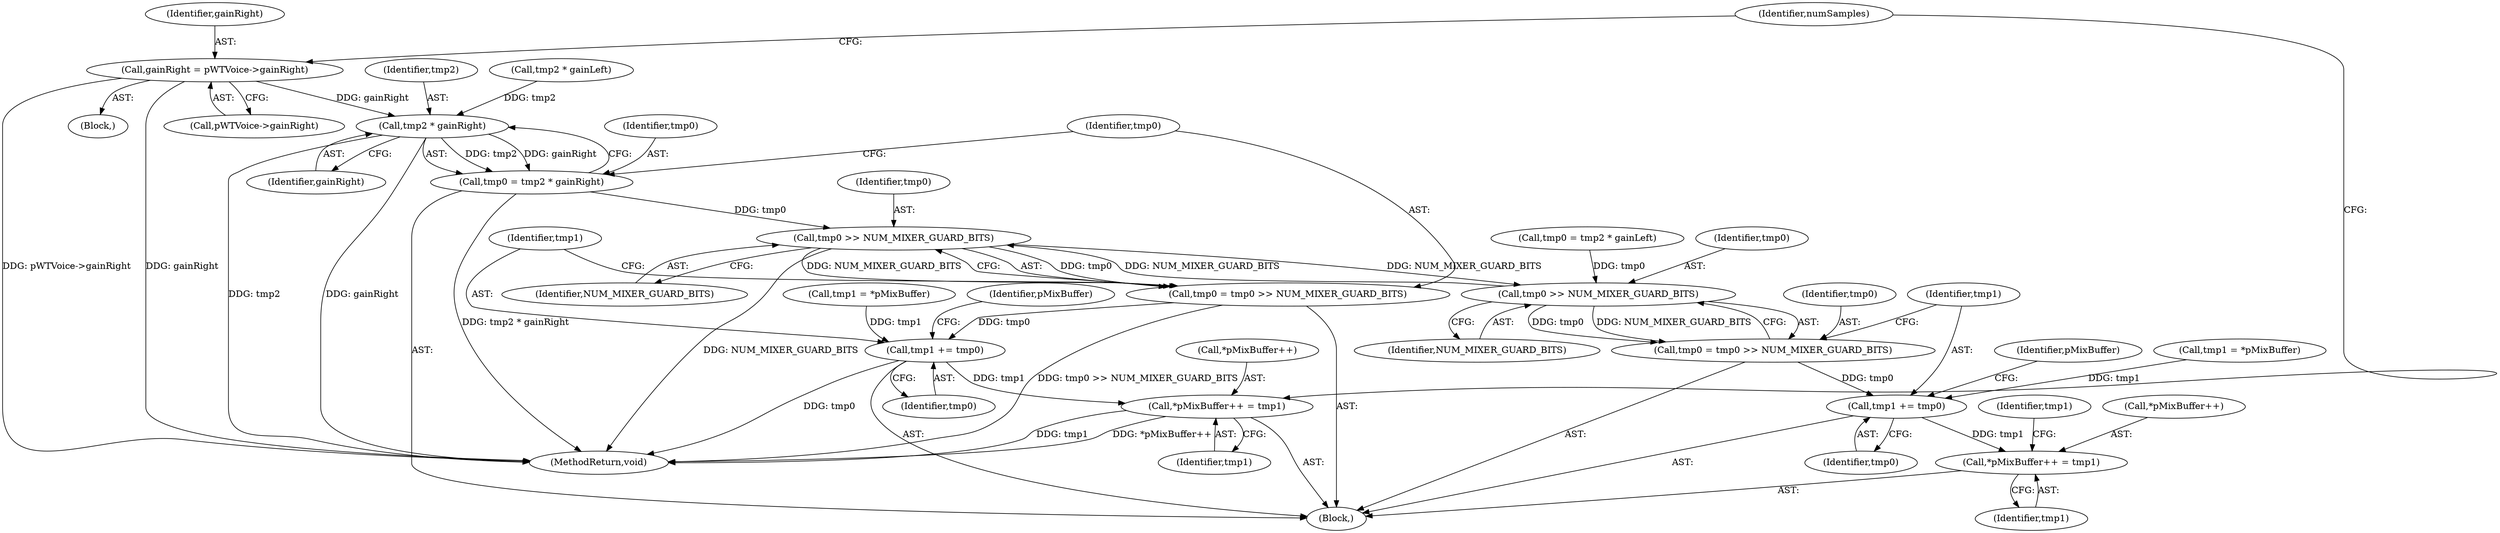 digraph "0_Android_3ac044334c3ff6a61cb4238ff3ddaf17c7efcf49_4@pointer" {
"1000187" [label="(Call,gainRight = pWTVoice->gainRight)"];
"1000245" [label="(Call,tmp2 * gainRight)"];
"1000243" [label="(Call,tmp0 = tmp2 * gainRight)"];
"1000250" [label="(Call,tmp0 >> NUM_MIXER_GUARD_BITS)"];
"1000228" [label="(Call,tmp0 >> NUM_MIXER_GUARD_BITS)"];
"1000226" [label="(Call,tmp0 = tmp0 >> NUM_MIXER_GUARD_BITS)"];
"1000231" [label="(Call,tmp1 += tmp0)"];
"1000234" [label="(Call,*pMixBuffer++ = tmp1)"];
"1000248" [label="(Call,tmp0 = tmp0 >> NUM_MIXER_GUARD_BITS)"];
"1000253" [label="(Call,tmp1 += tmp0)"];
"1000256" [label="(Call,*pMixBuffer++ = tmp1)"];
"1000251" [label="(Identifier,tmp0)"];
"1000246" [label="(Identifier,tmp2)"];
"1000233" [label="(Identifier,tmp0)"];
"1000238" [label="(Identifier,tmp1)"];
"1000228" [label="(Call,tmp0 >> NUM_MIXER_GUARD_BITS)"];
"1000237" [label="(Identifier,pMixBuffer)"];
"1000255" [label="(Identifier,tmp0)"];
"1000231" [label="(Call,tmp1 += tmp0)"];
"1000223" [label="(Call,tmp2 * gainLeft)"];
"1000187" [label="(Call,gainRight = pWTVoice->gainRight)"];
"1000189" [label="(Call,pWTVoice->gainRight)"];
"1000249" [label="(Identifier,tmp0)"];
"1000260" [label="(Identifier,tmp1)"];
"1000240" [label="(Identifier,tmp1)"];
"1000243" [label="(Call,tmp0 = tmp2 * gainRight)"];
"1000217" [label="(Call,tmp1 = *pMixBuffer)"];
"1000188" [label="(Identifier,gainRight)"];
"1000230" [label="(Identifier,NUM_MIXER_GUARD_BITS)"];
"1000256" [label="(Call,*pMixBuffer++ = tmp1)"];
"1000257" [label="(Call,*pMixBuffer++)"];
"1000250" [label="(Call,tmp0 >> NUM_MIXER_GUARD_BITS)"];
"1000235" [label="(Call,*pMixBuffer++)"];
"1000259" [label="(Identifier,pMixBuffer)"];
"1000245" [label="(Call,tmp2 * gainRight)"];
"1000247" [label="(Identifier,gainRight)"];
"1000254" [label="(Identifier,tmp1)"];
"1000253" [label="(Call,tmp1 += tmp0)"];
"1000261" [label="(MethodReturn,void)"];
"1000221" [label="(Call,tmp0 = tmp2 * gainLeft)"];
"1000234" [label="(Call,*pMixBuffer++ = tmp1)"];
"1000229" [label="(Identifier,tmp0)"];
"1000239" [label="(Call,tmp1 = *pMixBuffer)"];
"1000195" [label="(Block,)"];
"1000120" [label="(Block,)"];
"1000244" [label="(Identifier,tmp0)"];
"1000226" [label="(Call,tmp0 = tmp0 >> NUM_MIXER_GUARD_BITS)"];
"1000227" [label="(Identifier,tmp0)"];
"1000194" [label="(Identifier,numSamples)"];
"1000232" [label="(Identifier,tmp1)"];
"1000248" [label="(Call,tmp0 = tmp0 >> NUM_MIXER_GUARD_BITS)"];
"1000252" [label="(Identifier,NUM_MIXER_GUARD_BITS)"];
"1000187" -> "1000120"  [label="AST: "];
"1000187" -> "1000189"  [label="CFG: "];
"1000188" -> "1000187"  [label="AST: "];
"1000189" -> "1000187"  [label="AST: "];
"1000194" -> "1000187"  [label="CFG: "];
"1000187" -> "1000261"  [label="DDG: gainRight"];
"1000187" -> "1000261"  [label="DDG: pWTVoice->gainRight"];
"1000187" -> "1000245"  [label="DDG: gainRight"];
"1000245" -> "1000243"  [label="AST: "];
"1000245" -> "1000247"  [label="CFG: "];
"1000246" -> "1000245"  [label="AST: "];
"1000247" -> "1000245"  [label="AST: "];
"1000243" -> "1000245"  [label="CFG: "];
"1000245" -> "1000261"  [label="DDG: tmp2"];
"1000245" -> "1000261"  [label="DDG: gainRight"];
"1000245" -> "1000243"  [label="DDG: tmp2"];
"1000245" -> "1000243"  [label="DDG: gainRight"];
"1000223" -> "1000245"  [label="DDG: tmp2"];
"1000243" -> "1000195"  [label="AST: "];
"1000244" -> "1000243"  [label="AST: "];
"1000249" -> "1000243"  [label="CFG: "];
"1000243" -> "1000261"  [label="DDG: tmp2 * gainRight"];
"1000243" -> "1000250"  [label="DDG: tmp0"];
"1000250" -> "1000248"  [label="AST: "];
"1000250" -> "1000252"  [label="CFG: "];
"1000251" -> "1000250"  [label="AST: "];
"1000252" -> "1000250"  [label="AST: "];
"1000248" -> "1000250"  [label="CFG: "];
"1000250" -> "1000261"  [label="DDG: NUM_MIXER_GUARD_BITS"];
"1000250" -> "1000228"  [label="DDG: NUM_MIXER_GUARD_BITS"];
"1000250" -> "1000248"  [label="DDG: tmp0"];
"1000250" -> "1000248"  [label="DDG: NUM_MIXER_GUARD_BITS"];
"1000228" -> "1000250"  [label="DDG: NUM_MIXER_GUARD_BITS"];
"1000228" -> "1000226"  [label="AST: "];
"1000228" -> "1000230"  [label="CFG: "];
"1000229" -> "1000228"  [label="AST: "];
"1000230" -> "1000228"  [label="AST: "];
"1000226" -> "1000228"  [label="CFG: "];
"1000228" -> "1000226"  [label="DDG: tmp0"];
"1000228" -> "1000226"  [label="DDG: NUM_MIXER_GUARD_BITS"];
"1000221" -> "1000228"  [label="DDG: tmp0"];
"1000226" -> "1000195"  [label="AST: "];
"1000227" -> "1000226"  [label="AST: "];
"1000232" -> "1000226"  [label="CFG: "];
"1000226" -> "1000231"  [label="DDG: tmp0"];
"1000231" -> "1000195"  [label="AST: "];
"1000231" -> "1000233"  [label="CFG: "];
"1000232" -> "1000231"  [label="AST: "];
"1000233" -> "1000231"  [label="AST: "];
"1000237" -> "1000231"  [label="CFG: "];
"1000217" -> "1000231"  [label="DDG: tmp1"];
"1000231" -> "1000234"  [label="DDG: tmp1"];
"1000234" -> "1000195"  [label="AST: "];
"1000234" -> "1000238"  [label="CFG: "];
"1000235" -> "1000234"  [label="AST: "];
"1000238" -> "1000234"  [label="AST: "];
"1000240" -> "1000234"  [label="CFG: "];
"1000248" -> "1000195"  [label="AST: "];
"1000249" -> "1000248"  [label="AST: "];
"1000254" -> "1000248"  [label="CFG: "];
"1000248" -> "1000261"  [label="DDG: tmp0 >> NUM_MIXER_GUARD_BITS"];
"1000248" -> "1000253"  [label="DDG: tmp0"];
"1000253" -> "1000195"  [label="AST: "];
"1000253" -> "1000255"  [label="CFG: "];
"1000254" -> "1000253"  [label="AST: "];
"1000255" -> "1000253"  [label="AST: "];
"1000259" -> "1000253"  [label="CFG: "];
"1000253" -> "1000261"  [label="DDG: tmp0"];
"1000239" -> "1000253"  [label="DDG: tmp1"];
"1000253" -> "1000256"  [label="DDG: tmp1"];
"1000256" -> "1000195"  [label="AST: "];
"1000256" -> "1000260"  [label="CFG: "];
"1000257" -> "1000256"  [label="AST: "];
"1000260" -> "1000256"  [label="AST: "];
"1000194" -> "1000256"  [label="CFG: "];
"1000256" -> "1000261"  [label="DDG: tmp1"];
"1000256" -> "1000261"  [label="DDG: *pMixBuffer++"];
}
